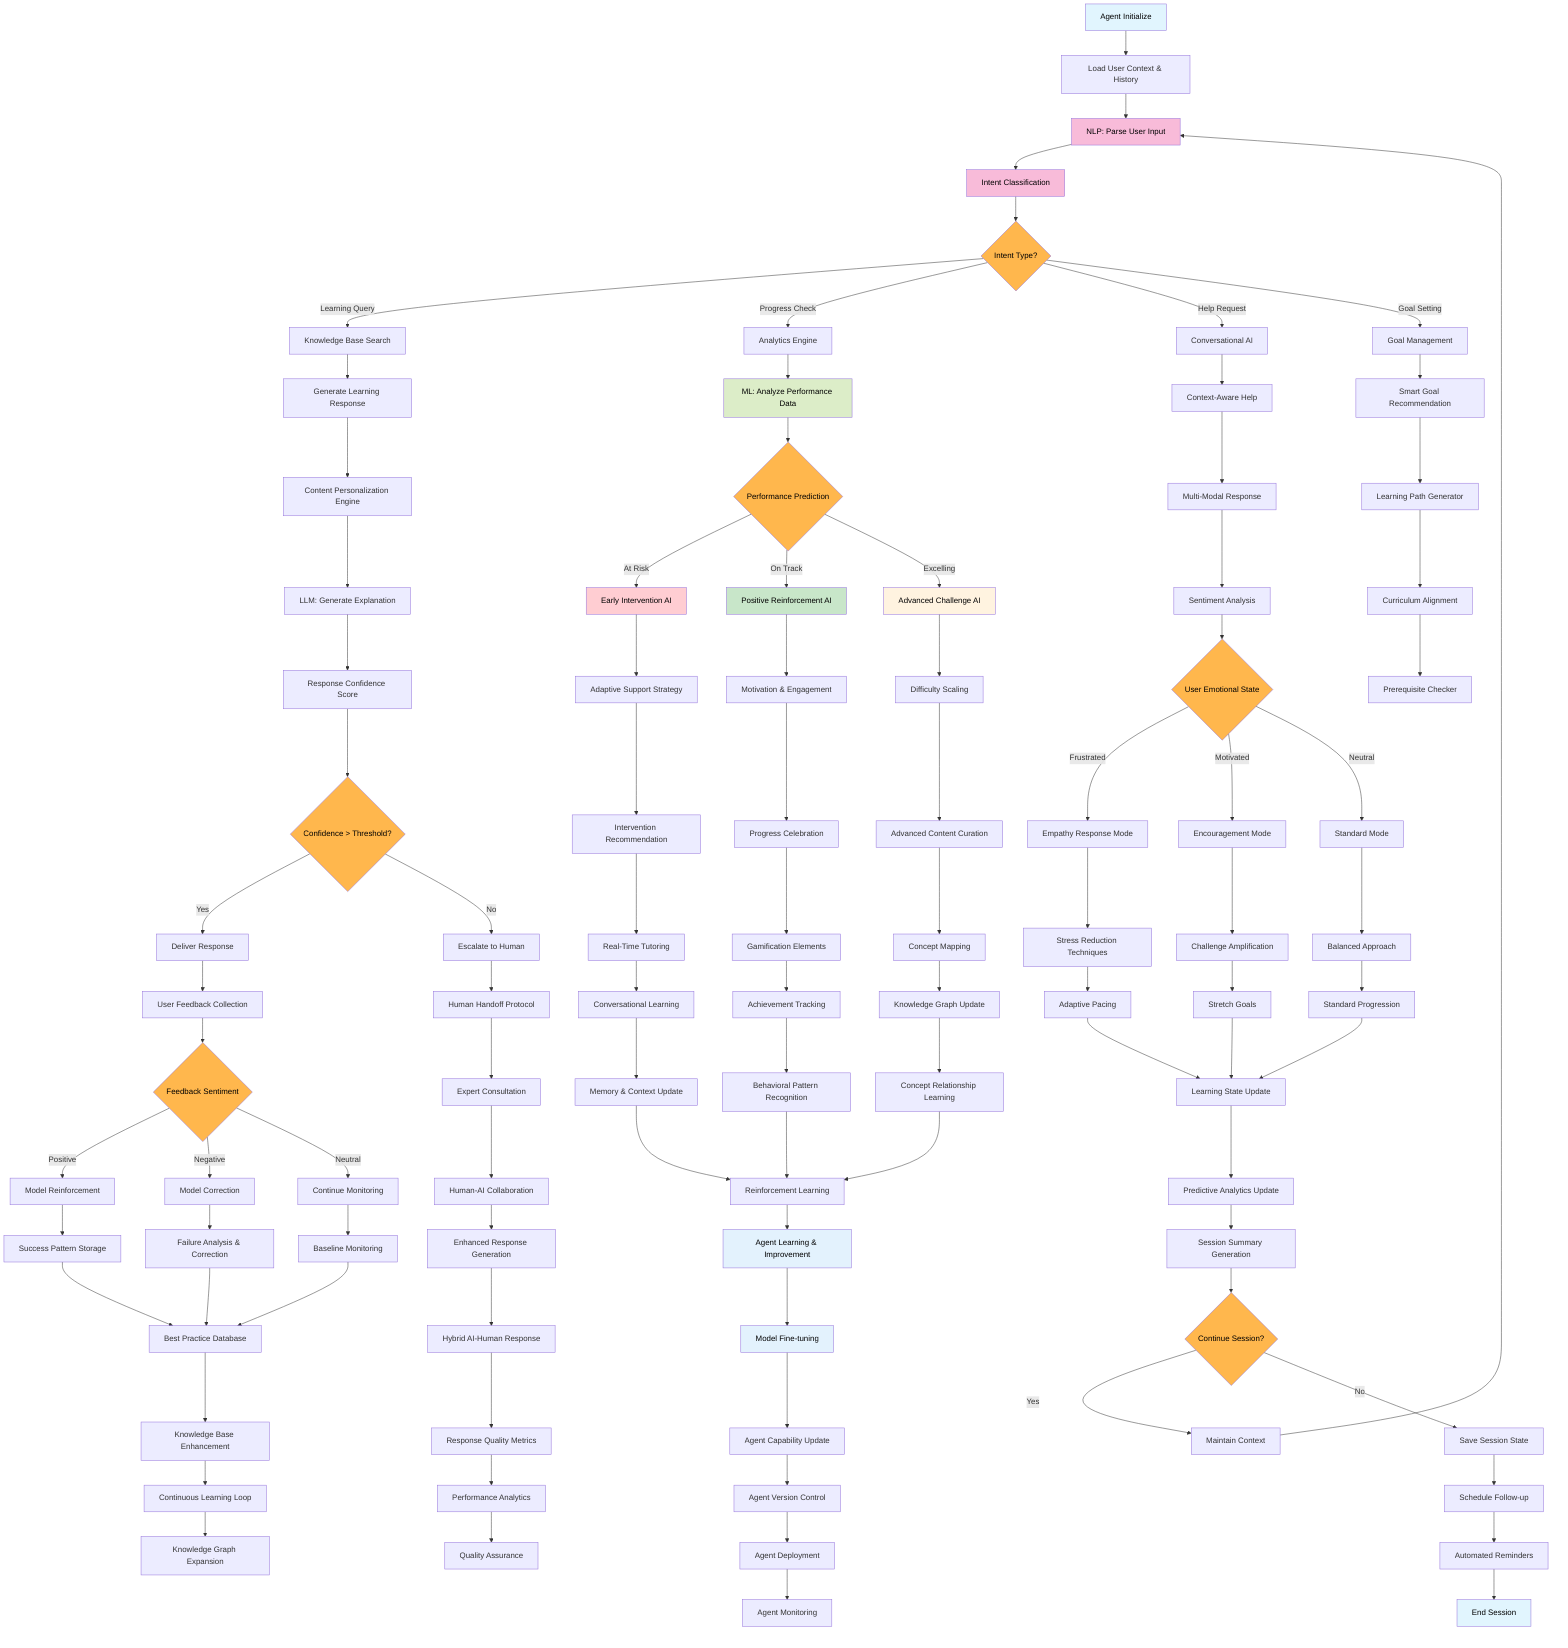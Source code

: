 flowchart TD
    A[Agent Initialize] --> B[Load User Context & History]
    B --> C[NLP: Parse User Input]
    C --> D[Intent Classification]

    D --> E{Intent Type?}
    E -->|Learning Query| F[Knowledge Base Search]
    E -->|Progress Check| G[Analytics Engine]
    E -->|Help Request| H[Conversational AI]
    E -->|Goal Setting| I[Goal Management]

    F --> J[Generate Learning Response]
    G --> K[ML: Analyze Performance Data]
    H --> L[Context-Aware Help]
    I --> M[Smart Goal Recommendation]

    J --> N[Content Personalization Engine]
    K --> O{Performance Prediction}
    L --> P[Multi-Modal Response]
    M --> Q[Learning Path Generator]

    O -->|At Risk| R[Early Intervention AI]
    O -->|On Track| S[Positive Reinforcement AI]
    O -->|Excelling| T[Advanced Challenge AI]

    R --> U[Adaptive Support Strategy]
    S --> V[Motivation & Engagement]
    T --> W[Difficulty Scaling]

    U --> X[Intervention Recommendation]
    V --> Y[Progress Celebration]
    W --> Z[Advanced Content Curation]

    X --> AA[Real-Time Tutoring]
    Y --> BB[Gamification Elements]
    Z --> CC[Concept Mapping]

    N --> DD[LLM: Generate Explanation]
    P --> EE[Sentiment Analysis]
    Q --> FF[Curriculum Alignment]

    DD --> GG[Response Confidence Score]
    EE --> HH{User Emotional State}
    FF --> II[Prerequisite Checker]

    GG --> JJ{Confidence > Threshold?}
    HH -->|Frustrated| KK[Empathy Response Mode]
    HH -->|Motivated| LL[Encouragement Mode]
    HH -->|Neutral| MM[Standard Mode]

    JJ -->|Yes| NN[Deliver Response]
    JJ -->|No| OO[Escalate to Human]

    KK --> PP[Stress Reduction Techniques]
    LL --> QQ[Challenge Amplification]
    MM --> RR[Balanced Approach]

    AA --> SS[Conversational Learning]
    BB --> TT[Achievement Tracking]
    CC --> UU[Knowledge Graph Update]

    PP --> VV[Adaptive Pacing]
    QQ --> WW[Stretch Goals]
    RR --> XX[Standard Progression]

    SS --> YY[Memory & Context Update]
    TT --> ZZ[Behavioral Pattern Recognition]
    UU --> AAA[Concept Relationship Learning]

    NN --> BBB[User Feedback Collection]
    OO --> CCC[Human Handoff Protocol]

    VV --> DDD[Learning State Update]
    WW --> DDD
    XX --> DDD

    YY --> EEE[Reinforcement Learning]
    ZZ --> EEE
    AAA --> EEE

    BBB --> FFF{Feedback Sentiment}
    CCC --> GGG[Expert Consultation]

    FFF -->|Positive| HHH[Model Reinforcement]
    FFF -->|Negative| III[Model Correction]
    FFF -->|Neutral| JJJ[Continue Monitoring]

    GGG --> KKK[Human-AI Collaboration]

    DDD --> LLL[Predictive Analytics Update]
    EEE --> MMM[Agent Learning & Improvement]

    HHH --> NNN[Success Pattern Storage]
    III --> OOO[Failure Analysis & Correction]
    JJJ --> PPP[Baseline Monitoring]

    KKK --> QQQ[Enhanced Response Generation]

    LLL --> RRR[Session Summary Generation]
    MMM --> SSS[Model Fine-tuning]

    NNN --> TTT[Best Practice Database]
    OOO --> TTT
    PPP --> TTT

    QQQ --> UUU[Hybrid AI-Human Response]

    RRR --> VVV{Continue Session?}
    SSS --> WWW[Agent Capability Update]

    VVV -->|Yes| XXX[Maintain Context]
    VVV -->|No| YYY[Save Session State]

    XXX --> C
    YYY --> ZZZ[Schedule Follow-up]

    TTT --> AAAA[Knowledge Base Enhancement]
    UUU --> BBBB[Response Quality Metrics]
    WWW --> CCCC[Agent Version Control]

    ZZZ --> DDDD[Automated Reminders]
    AAAA --> EEEE[Continuous Learning Loop]
    BBBB --> FFFF[Performance Analytics]
    CCCC --> GGGG[Agent Deployment]

    DDDD --> HHHH[End Session]
    EEEE --> IIII[Knowledge Graph Expansion]
    FFFF --> JJJJ[Quality Assurance]
    GGGG --> KKKK[Agent Monitoring]

    style A fill:#e1f5fe,color:#000000
    style E fill:#ffb74d,color:#000000
    style O fill:#ffb74d,color:#000000
    style HH fill:#ffb74d,color:#000000
    style JJ fill:#ffb74d,color:#000000
    style FFF fill:#ffb74d,color:#000000
    style VVV fill:#ffb74d,color:#000000
    style C fill:#f8bbd9,color:#000000
    style D fill:#f8bbd9,color:#000000
    style K fill:#dcedc8,color:#000000
    style R fill:#ffcdd2,color:#000000
    style S fill:#c8e6c9,color:#000000
    style T fill:#fff3e0,color:#000000
    style MMM fill:#e3f2fd,color:#000000
    style SSS fill:#e3f2fd,color:#000000
    style HHHH fill:#e1f5fe,color:#000000